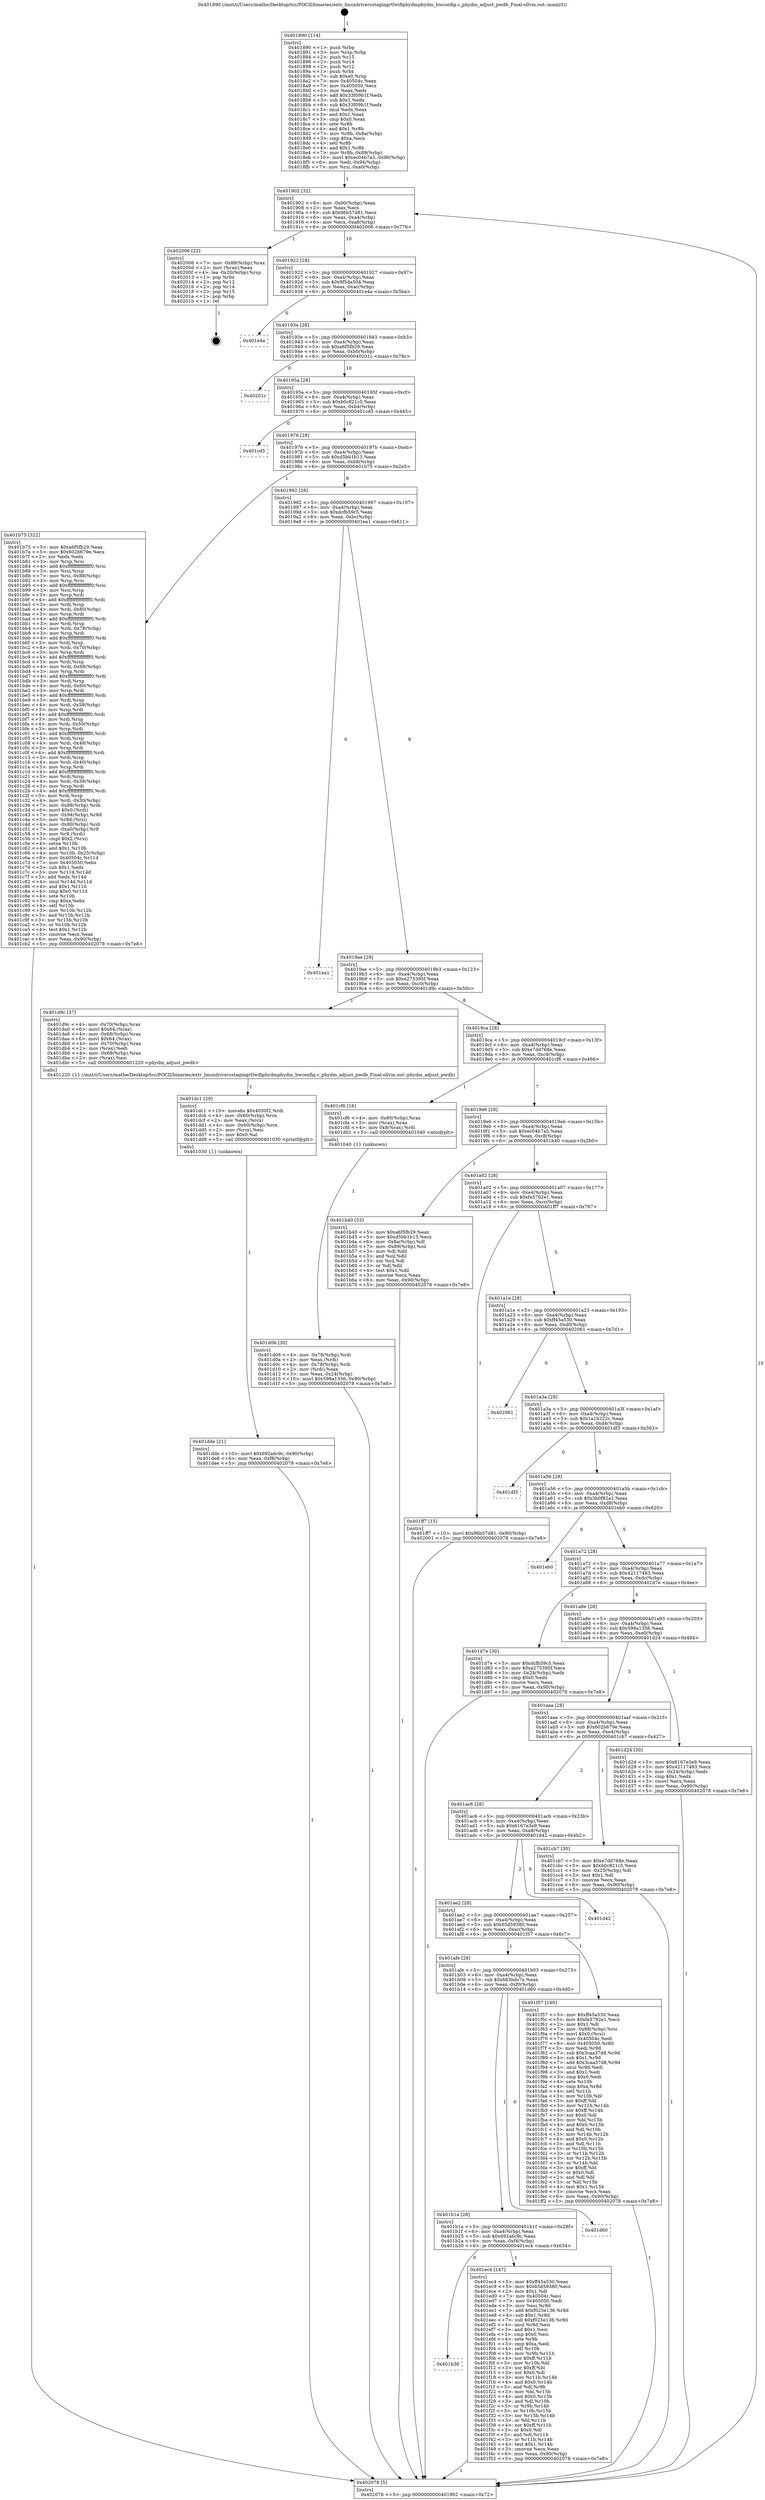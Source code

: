 digraph "0x401890" {
  label = "0x401890 (/mnt/c/Users/mathe/Desktop/tcc/POCII/binaries/extr_linuxdriversstagingrtlwifiphydmphydm_hwconfig.c_phydm_adjust_pwdb_Final-ollvm.out::main(0))"
  labelloc = "t"
  node[shape=record]

  Entry [label="",width=0.3,height=0.3,shape=circle,fillcolor=black,style=filled]
  "0x401902" [label="{
     0x401902 [32]\l
     | [instrs]\l
     &nbsp;&nbsp;0x401902 \<+6\>: mov -0x90(%rbp),%eax\l
     &nbsp;&nbsp;0x401908 \<+2\>: mov %eax,%ecx\l
     &nbsp;&nbsp;0x40190a \<+6\>: sub $0x96b57d81,%ecx\l
     &nbsp;&nbsp;0x401910 \<+6\>: mov %eax,-0xa4(%rbp)\l
     &nbsp;&nbsp;0x401916 \<+6\>: mov %ecx,-0xa8(%rbp)\l
     &nbsp;&nbsp;0x40191c \<+6\>: je 0000000000402006 \<main+0x776\>\l
  }"]
  "0x402006" [label="{
     0x402006 [22]\l
     | [instrs]\l
     &nbsp;&nbsp;0x402006 \<+7\>: mov -0x88(%rbp),%rax\l
     &nbsp;&nbsp;0x40200d \<+2\>: mov (%rax),%eax\l
     &nbsp;&nbsp;0x40200f \<+4\>: lea -0x20(%rbp),%rsp\l
     &nbsp;&nbsp;0x402013 \<+1\>: pop %rbx\l
     &nbsp;&nbsp;0x402014 \<+2\>: pop %r12\l
     &nbsp;&nbsp;0x402016 \<+2\>: pop %r14\l
     &nbsp;&nbsp;0x402018 \<+2\>: pop %r15\l
     &nbsp;&nbsp;0x40201a \<+1\>: pop %rbp\l
     &nbsp;&nbsp;0x40201b \<+1\>: ret\l
  }"]
  "0x401922" [label="{
     0x401922 [28]\l
     | [instrs]\l
     &nbsp;&nbsp;0x401922 \<+5\>: jmp 0000000000401927 \<main+0x97\>\l
     &nbsp;&nbsp;0x401927 \<+6\>: mov -0xa4(%rbp),%eax\l
     &nbsp;&nbsp;0x40192d \<+5\>: sub $0x9f5da504,%eax\l
     &nbsp;&nbsp;0x401932 \<+6\>: mov %eax,-0xac(%rbp)\l
     &nbsp;&nbsp;0x401938 \<+6\>: je 0000000000401e4a \<main+0x5ba\>\l
  }"]
  Exit [label="",width=0.3,height=0.3,shape=circle,fillcolor=black,style=filled,peripheries=2]
  "0x401e4a" [label="{
     0x401e4a\l
  }", style=dashed]
  "0x40193e" [label="{
     0x40193e [28]\l
     | [instrs]\l
     &nbsp;&nbsp;0x40193e \<+5\>: jmp 0000000000401943 \<main+0xb3\>\l
     &nbsp;&nbsp;0x401943 \<+6\>: mov -0xa4(%rbp),%eax\l
     &nbsp;&nbsp;0x401949 \<+5\>: sub $0xa6f5fb29,%eax\l
     &nbsp;&nbsp;0x40194e \<+6\>: mov %eax,-0xb0(%rbp)\l
     &nbsp;&nbsp;0x401954 \<+6\>: je 000000000040201c \<main+0x78c\>\l
  }"]
  "0x401b36" [label="{
     0x401b36\l
  }", style=dashed]
  "0x40201c" [label="{
     0x40201c\l
  }", style=dashed]
  "0x40195a" [label="{
     0x40195a [28]\l
     | [instrs]\l
     &nbsp;&nbsp;0x40195a \<+5\>: jmp 000000000040195f \<main+0xcf\>\l
     &nbsp;&nbsp;0x40195f \<+6\>: mov -0xa4(%rbp),%eax\l
     &nbsp;&nbsp;0x401965 \<+5\>: sub $0xb0c821c5,%eax\l
     &nbsp;&nbsp;0x40196a \<+6\>: mov %eax,-0xb4(%rbp)\l
     &nbsp;&nbsp;0x401970 \<+6\>: je 0000000000401cd5 \<main+0x445\>\l
  }"]
  "0x401ec4" [label="{
     0x401ec4 [147]\l
     | [instrs]\l
     &nbsp;&nbsp;0x401ec4 \<+5\>: mov $0xff45a530,%eax\l
     &nbsp;&nbsp;0x401ec9 \<+5\>: mov $0x65d59380,%ecx\l
     &nbsp;&nbsp;0x401ece \<+2\>: mov $0x1,%dl\l
     &nbsp;&nbsp;0x401ed0 \<+7\>: mov 0x40504c,%esi\l
     &nbsp;&nbsp;0x401ed7 \<+7\>: mov 0x405050,%edi\l
     &nbsp;&nbsp;0x401ede \<+3\>: mov %esi,%r8d\l
     &nbsp;&nbsp;0x401ee1 \<+7\>: add $0xf025e136,%r8d\l
     &nbsp;&nbsp;0x401ee8 \<+4\>: sub $0x1,%r8d\l
     &nbsp;&nbsp;0x401eec \<+7\>: sub $0xf025e136,%r8d\l
     &nbsp;&nbsp;0x401ef3 \<+4\>: imul %r8d,%esi\l
     &nbsp;&nbsp;0x401ef7 \<+3\>: and $0x1,%esi\l
     &nbsp;&nbsp;0x401efa \<+3\>: cmp $0x0,%esi\l
     &nbsp;&nbsp;0x401efd \<+4\>: sete %r9b\l
     &nbsp;&nbsp;0x401f01 \<+3\>: cmp $0xa,%edi\l
     &nbsp;&nbsp;0x401f04 \<+4\>: setl %r10b\l
     &nbsp;&nbsp;0x401f08 \<+3\>: mov %r9b,%r11b\l
     &nbsp;&nbsp;0x401f0b \<+4\>: xor $0xff,%r11b\l
     &nbsp;&nbsp;0x401f0f \<+3\>: mov %r10b,%bl\l
     &nbsp;&nbsp;0x401f12 \<+3\>: xor $0xff,%bl\l
     &nbsp;&nbsp;0x401f15 \<+3\>: xor $0x0,%dl\l
     &nbsp;&nbsp;0x401f18 \<+3\>: mov %r11b,%r14b\l
     &nbsp;&nbsp;0x401f1b \<+4\>: and $0x0,%r14b\l
     &nbsp;&nbsp;0x401f1f \<+3\>: and %dl,%r9b\l
     &nbsp;&nbsp;0x401f22 \<+3\>: mov %bl,%r15b\l
     &nbsp;&nbsp;0x401f25 \<+4\>: and $0x0,%r15b\l
     &nbsp;&nbsp;0x401f29 \<+3\>: and %dl,%r10b\l
     &nbsp;&nbsp;0x401f2c \<+3\>: or %r9b,%r14b\l
     &nbsp;&nbsp;0x401f2f \<+3\>: or %r10b,%r15b\l
     &nbsp;&nbsp;0x401f32 \<+3\>: xor %r15b,%r14b\l
     &nbsp;&nbsp;0x401f35 \<+3\>: or %bl,%r11b\l
     &nbsp;&nbsp;0x401f38 \<+4\>: xor $0xff,%r11b\l
     &nbsp;&nbsp;0x401f3c \<+3\>: or $0x0,%dl\l
     &nbsp;&nbsp;0x401f3f \<+3\>: and %dl,%r11b\l
     &nbsp;&nbsp;0x401f42 \<+3\>: or %r11b,%r14b\l
     &nbsp;&nbsp;0x401f45 \<+4\>: test $0x1,%r14b\l
     &nbsp;&nbsp;0x401f49 \<+3\>: cmovne %ecx,%eax\l
     &nbsp;&nbsp;0x401f4c \<+6\>: mov %eax,-0x90(%rbp)\l
     &nbsp;&nbsp;0x401f52 \<+5\>: jmp 0000000000402078 \<main+0x7e8\>\l
  }"]
  "0x401cd5" [label="{
     0x401cd5\l
  }", style=dashed]
  "0x401976" [label="{
     0x401976 [28]\l
     | [instrs]\l
     &nbsp;&nbsp;0x401976 \<+5\>: jmp 000000000040197b \<main+0xeb\>\l
     &nbsp;&nbsp;0x40197b \<+6\>: mov -0xa4(%rbp),%eax\l
     &nbsp;&nbsp;0x401981 \<+5\>: sub $0xd5bb1b13,%eax\l
     &nbsp;&nbsp;0x401986 \<+6\>: mov %eax,-0xb8(%rbp)\l
     &nbsp;&nbsp;0x40198c \<+6\>: je 0000000000401b75 \<main+0x2e5\>\l
  }"]
  "0x401b1a" [label="{
     0x401b1a [28]\l
     | [instrs]\l
     &nbsp;&nbsp;0x401b1a \<+5\>: jmp 0000000000401b1f \<main+0x28f\>\l
     &nbsp;&nbsp;0x401b1f \<+6\>: mov -0xa4(%rbp),%eax\l
     &nbsp;&nbsp;0x401b25 \<+5\>: sub $0x692a6c9c,%eax\l
     &nbsp;&nbsp;0x401b2a \<+6\>: mov %eax,-0xf4(%rbp)\l
     &nbsp;&nbsp;0x401b30 \<+6\>: je 0000000000401ec4 \<main+0x634\>\l
  }"]
  "0x401b75" [label="{
     0x401b75 [322]\l
     | [instrs]\l
     &nbsp;&nbsp;0x401b75 \<+5\>: mov $0xa6f5fb29,%eax\l
     &nbsp;&nbsp;0x401b7a \<+5\>: mov $0x602b679e,%ecx\l
     &nbsp;&nbsp;0x401b7f \<+2\>: xor %edx,%edx\l
     &nbsp;&nbsp;0x401b81 \<+3\>: mov %rsp,%rsi\l
     &nbsp;&nbsp;0x401b84 \<+4\>: add $0xfffffffffffffff0,%rsi\l
     &nbsp;&nbsp;0x401b88 \<+3\>: mov %rsi,%rsp\l
     &nbsp;&nbsp;0x401b8b \<+7\>: mov %rsi,-0x88(%rbp)\l
     &nbsp;&nbsp;0x401b92 \<+3\>: mov %rsp,%rsi\l
     &nbsp;&nbsp;0x401b95 \<+4\>: add $0xfffffffffffffff0,%rsi\l
     &nbsp;&nbsp;0x401b99 \<+3\>: mov %rsi,%rsp\l
     &nbsp;&nbsp;0x401b9c \<+3\>: mov %rsp,%rdi\l
     &nbsp;&nbsp;0x401b9f \<+4\>: add $0xfffffffffffffff0,%rdi\l
     &nbsp;&nbsp;0x401ba3 \<+3\>: mov %rdi,%rsp\l
     &nbsp;&nbsp;0x401ba6 \<+4\>: mov %rdi,-0x80(%rbp)\l
     &nbsp;&nbsp;0x401baa \<+3\>: mov %rsp,%rdi\l
     &nbsp;&nbsp;0x401bad \<+4\>: add $0xfffffffffffffff0,%rdi\l
     &nbsp;&nbsp;0x401bb1 \<+3\>: mov %rdi,%rsp\l
     &nbsp;&nbsp;0x401bb4 \<+4\>: mov %rdi,-0x78(%rbp)\l
     &nbsp;&nbsp;0x401bb8 \<+3\>: mov %rsp,%rdi\l
     &nbsp;&nbsp;0x401bbb \<+4\>: add $0xfffffffffffffff0,%rdi\l
     &nbsp;&nbsp;0x401bbf \<+3\>: mov %rdi,%rsp\l
     &nbsp;&nbsp;0x401bc2 \<+4\>: mov %rdi,-0x70(%rbp)\l
     &nbsp;&nbsp;0x401bc6 \<+3\>: mov %rsp,%rdi\l
     &nbsp;&nbsp;0x401bc9 \<+4\>: add $0xfffffffffffffff0,%rdi\l
     &nbsp;&nbsp;0x401bcd \<+3\>: mov %rdi,%rsp\l
     &nbsp;&nbsp;0x401bd0 \<+4\>: mov %rdi,-0x68(%rbp)\l
     &nbsp;&nbsp;0x401bd4 \<+3\>: mov %rsp,%rdi\l
     &nbsp;&nbsp;0x401bd7 \<+4\>: add $0xfffffffffffffff0,%rdi\l
     &nbsp;&nbsp;0x401bdb \<+3\>: mov %rdi,%rsp\l
     &nbsp;&nbsp;0x401bde \<+4\>: mov %rdi,-0x60(%rbp)\l
     &nbsp;&nbsp;0x401be2 \<+3\>: mov %rsp,%rdi\l
     &nbsp;&nbsp;0x401be5 \<+4\>: add $0xfffffffffffffff0,%rdi\l
     &nbsp;&nbsp;0x401be9 \<+3\>: mov %rdi,%rsp\l
     &nbsp;&nbsp;0x401bec \<+4\>: mov %rdi,-0x58(%rbp)\l
     &nbsp;&nbsp;0x401bf0 \<+3\>: mov %rsp,%rdi\l
     &nbsp;&nbsp;0x401bf3 \<+4\>: add $0xfffffffffffffff0,%rdi\l
     &nbsp;&nbsp;0x401bf7 \<+3\>: mov %rdi,%rsp\l
     &nbsp;&nbsp;0x401bfa \<+4\>: mov %rdi,-0x50(%rbp)\l
     &nbsp;&nbsp;0x401bfe \<+3\>: mov %rsp,%rdi\l
     &nbsp;&nbsp;0x401c01 \<+4\>: add $0xfffffffffffffff0,%rdi\l
     &nbsp;&nbsp;0x401c05 \<+3\>: mov %rdi,%rsp\l
     &nbsp;&nbsp;0x401c08 \<+4\>: mov %rdi,-0x48(%rbp)\l
     &nbsp;&nbsp;0x401c0c \<+3\>: mov %rsp,%rdi\l
     &nbsp;&nbsp;0x401c0f \<+4\>: add $0xfffffffffffffff0,%rdi\l
     &nbsp;&nbsp;0x401c13 \<+3\>: mov %rdi,%rsp\l
     &nbsp;&nbsp;0x401c16 \<+4\>: mov %rdi,-0x40(%rbp)\l
     &nbsp;&nbsp;0x401c1a \<+3\>: mov %rsp,%rdi\l
     &nbsp;&nbsp;0x401c1d \<+4\>: add $0xfffffffffffffff0,%rdi\l
     &nbsp;&nbsp;0x401c21 \<+3\>: mov %rdi,%rsp\l
     &nbsp;&nbsp;0x401c24 \<+4\>: mov %rdi,-0x38(%rbp)\l
     &nbsp;&nbsp;0x401c28 \<+3\>: mov %rsp,%rdi\l
     &nbsp;&nbsp;0x401c2b \<+4\>: add $0xfffffffffffffff0,%rdi\l
     &nbsp;&nbsp;0x401c2f \<+3\>: mov %rdi,%rsp\l
     &nbsp;&nbsp;0x401c32 \<+4\>: mov %rdi,-0x30(%rbp)\l
     &nbsp;&nbsp;0x401c36 \<+7\>: mov -0x88(%rbp),%rdi\l
     &nbsp;&nbsp;0x401c3d \<+6\>: movl $0x0,(%rdi)\l
     &nbsp;&nbsp;0x401c43 \<+7\>: mov -0x94(%rbp),%r8d\l
     &nbsp;&nbsp;0x401c4a \<+3\>: mov %r8d,(%rsi)\l
     &nbsp;&nbsp;0x401c4d \<+4\>: mov -0x80(%rbp),%rdi\l
     &nbsp;&nbsp;0x401c51 \<+7\>: mov -0xa0(%rbp),%r9\l
     &nbsp;&nbsp;0x401c58 \<+3\>: mov %r9,(%rdi)\l
     &nbsp;&nbsp;0x401c5b \<+3\>: cmpl $0x2,(%rsi)\l
     &nbsp;&nbsp;0x401c5e \<+4\>: setne %r10b\l
     &nbsp;&nbsp;0x401c62 \<+4\>: and $0x1,%r10b\l
     &nbsp;&nbsp;0x401c66 \<+4\>: mov %r10b,-0x25(%rbp)\l
     &nbsp;&nbsp;0x401c6a \<+8\>: mov 0x40504c,%r11d\l
     &nbsp;&nbsp;0x401c72 \<+7\>: mov 0x405050,%ebx\l
     &nbsp;&nbsp;0x401c79 \<+3\>: sub $0x1,%edx\l
     &nbsp;&nbsp;0x401c7c \<+3\>: mov %r11d,%r14d\l
     &nbsp;&nbsp;0x401c7f \<+3\>: add %edx,%r14d\l
     &nbsp;&nbsp;0x401c82 \<+4\>: imul %r14d,%r11d\l
     &nbsp;&nbsp;0x401c86 \<+4\>: and $0x1,%r11d\l
     &nbsp;&nbsp;0x401c8a \<+4\>: cmp $0x0,%r11d\l
     &nbsp;&nbsp;0x401c8e \<+4\>: sete %r10b\l
     &nbsp;&nbsp;0x401c92 \<+3\>: cmp $0xa,%ebx\l
     &nbsp;&nbsp;0x401c95 \<+4\>: setl %r15b\l
     &nbsp;&nbsp;0x401c99 \<+3\>: mov %r10b,%r12b\l
     &nbsp;&nbsp;0x401c9c \<+3\>: and %r15b,%r12b\l
     &nbsp;&nbsp;0x401c9f \<+3\>: xor %r15b,%r10b\l
     &nbsp;&nbsp;0x401ca2 \<+3\>: or %r10b,%r12b\l
     &nbsp;&nbsp;0x401ca5 \<+4\>: test $0x1,%r12b\l
     &nbsp;&nbsp;0x401ca9 \<+3\>: cmovne %ecx,%eax\l
     &nbsp;&nbsp;0x401cac \<+6\>: mov %eax,-0x90(%rbp)\l
     &nbsp;&nbsp;0x401cb2 \<+5\>: jmp 0000000000402078 \<main+0x7e8\>\l
  }"]
  "0x401992" [label="{
     0x401992 [28]\l
     | [instrs]\l
     &nbsp;&nbsp;0x401992 \<+5\>: jmp 0000000000401997 \<main+0x107\>\l
     &nbsp;&nbsp;0x401997 \<+6\>: mov -0xa4(%rbp),%eax\l
     &nbsp;&nbsp;0x40199d \<+5\>: sub $0xdcfb59c5,%eax\l
     &nbsp;&nbsp;0x4019a2 \<+6\>: mov %eax,-0xbc(%rbp)\l
     &nbsp;&nbsp;0x4019a8 \<+6\>: je 0000000000401ea1 \<main+0x611\>\l
  }"]
  "0x401d60" [label="{
     0x401d60\l
  }", style=dashed]
  "0x401ea1" [label="{
     0x401ea1\l
  }", style=dashed]
  "0x4019ae" [label="{
     0x4019ae [28]\l
     | [instrs]\l
     &nbsp;&nbsp;0x4019ae \<+5\>: jmp 00000000004019b3 \<main+0x123\>\l
     &nbsp;&nbsp;0x4019b3 \<+6\>: mov -0xa4(%rbp),%eax\l
     &nbsp;&nbsp;0x4019b9 \<+5\>: sub $0xe275395f,%eax\l
     &nbsp;&nbsp;0x4019be \<+6\>: mov %eax,-0xc0(%rbp)\l
     &nbsp;&nbsp;0x4019c4 \<+6\>: je 0000000000401d9c \<main+0x50c\>\l
  }"]
  "0x401afe" [label="{
     0x401afe [28]\l
     | [instrs]\l
     &nbsp;&nbsp;0x401afe \<+5\>: jmp 0000000000401b03 \<main+0x273\>\l
     &nbsp;&nbsp;0x401b03 \<+6\>: mov -0xa4(%rbp),%eax\l
     &nbsp;&nbsp;0x401b09 \<+5\>: sub $0x683bdc7e,%eax\l
     &nbsp;&nbsp;0x401b0e \<+6\>: mov %eax,-0xf0(%rbp)\l
     &nbsp;&nbsp;0x401b14 \<+6\>: je 0000000000401d60 \<main+0x4d0\>\l
  }"]
  "0x401d9c" [label="{
     0x401d9c [37]\l
     | [instrs]\l
     &nbsp;&nbsp;0x401d9c \<+4\>: mov -0x70(%rbp),%rax\l
     &nbsp;&nbsp;0x401da0 \<+6\>: movl $0x64,(%rax)\l
     &nbsp;&nbsp;0x401da6 \<+4\>: mov -0x68(%rbp),%rax\l
     &nbsp;&nbsp;0x401daa \<+6\>: movl $0x64,(%rax)\l
     &nbsp;&nbsp;0x401db0 \<+4\>: mov -0x70(%rbp),%rax\l
     &nbsp;&nbsp;0x401db4 \<+2\>: mov (%rax),%edi\l
     &nbsp;&nbsp;0x401db6 \<+4\>: mov -0x68(%rbp),%rax\l
     &nbsp;&nbsp;0x401dba \<+2\>: mov (%rax),%esi\l
     &nbsp;&nbsp;0x401dbc \<+5\>: call 0000000000401220 \<phydm_adjust_pwdb\>\l
     | [calls]\l
     &nbsp;&nbsp;0x401220 \{1\} (/mnt/c/Users/mathe/Desktop/tcc/POCII/binaries/extr_linuxdriversstagingrtlwifiphydmphydm_hwconfig.c_phydm_adjust_pwdb_Final-ollvm.out::phydm_adjust_pwdb)\l
  }"]
  "0x4019ca" [label="{
     0x4019ca [28]\l
     | [instrs]\l
     &nbsp;&nbsp;0x4019ca \<+5\>: jmp 00000000004019cf \<main+0x13f\>\l
     &nbsp;&nbsp;0x4019cf \<+6\>: mov -0xa4(%rbp),%eax\l
     &nbsp;&nbsp;0x4019d5 \<+5\>: sub $0xe7dd768e,%eax\l
     &nbsp;&nbsp;0x4019da \<+6\>: mov %eax,-0xc4(%rbp)\l
     &nbsp;&nbsp;0x4019e0 \<+6\>: je 0000000000401cf6 \<main+0x466\>\l
  }"]
  "0x401f57" [label="{
     0x401f57 [160]\l
     | [instrs]\l
     &nbsp;&nbsp;0x401f57 \<+5\>: mov $0xff45a530,%eax\l
     &nbsp;&nbsp;0x401f5c \<+5\>: mov $0xfa5792e1,%ecx\l
     &nbsp;&nbsp;0x401f61 \<+2\>: mov $0x1,%dl\l
     &nbsp;&nbsp;0x401f63 \<+7\>: mov -0x88(%rbp),%rsi\l
     &nbsp;&nbsp;0x401f6a \<+6\>: movl $0x0,(%rsi)\l
     &nbsp;&nbsp;0x401f70 \<+7\>: mov 0x40504c,%edi\l
     &nbsp;&nbsp;0x401f77 \<+8\>: mov 0x405050,%r8d\l
     &nbsp;&nbsp;0x401f7f \<+3\>: mov %edi,%r9d\l
     &nbsp;&nbsp;0x401f82 \<+7\>: sub $0x3caa37d8,%r9d\l
     &nbsp;&nbsp;0x401f89 \<+4\>: sub $0x1,%r9d\l
     &nbsp;&nbsp;0x401f8d \<+7\>: add $0x3caa37d8,%r9d\l
     &nbsp;&nbsp;0x401f94 \<+4\>: imul %r9d,%edi\l
     &nbsp;&nbsp;0x401f98 \<+3\>: and $0x1,%edi\l
     &nbsp;&nbsp;0x401f9b \<+3\>: cmp $0x0,%edi\l
     &nbsp;&nbsp;0x401f9e \<+4\>: sete %r10b\l
     &nbsp;&nbsp;0x401fa2 \<+4\>: cmp $0xa,%r8d\l
     &nbsp;&nbsp;0x401fa6 \<+4\>: setl %r11b\l
     &nbsp;&nbsp;0x401faa \<+3\>: mov %r10b,%bl\l
     &nbsp;&nbsp;0x401fad \<+3\>: xor $0xff,%bl\l
     &nbsp;&nbsp;0x401fb0 \<+3\>: mov %r11b,%r14b\l
     &nbsp;&nbsp;0x401fb3 \<+4\>: xor $0xff,%r14b\l
     &nbsp;&nbsp;0x401fb7 \<+3\>: xor $0x0,%dl\l
     &nbsp;&nbsp;0x401fba \<+3\>: mov %bl,%r15b\l
     &nbsp;&nbsp;0x401fbd \<+4\>: and $0x0,%r15b\l
     &nbsp;&nbsp;0x401fc1 \<+3\>: and %dl,%r10b\l
     &nbsp;&nbsp;0x401fc4 \<+3\>: mov %r14b,%r12b\l
     &nbsp;&nbsp;0x401fc7 \<+4\>: and $0x0,%r12b\l
     &nbsp;&nbsp;0x401fcb \<+3\>: and %dl,%r11b\l
     &nbsp;&nbsp;0x401fce \<+3\>: or %r10b,%r15b\l
     &nbsp;&nbsp;0x401fd1 \<+3\>: or %r11b,%r12b\l
     &nbsp;&nbsp;0x401fd4 \<+3\>: xor %r12b,%r15b\l
     &nbsp;&nbsp;0x401fd7 \<+3\>: or %r14b,%bl\l
     &nbsp;&nbsp;0x401fda \<+3\>: xor $0xff,%bl\l
     &nbsp;&nbsp;0x401fdd \<+3\>: or $0x0,%dl\l
     &nbsp;&nbsp;0x401fe0 \<+2\>: and %dl,%bl\l
     &nbsp;&nbsp;0x401fe2 \<+3\>: or %bl,%r15b\l
     &nbsp;&nbsp;0x401fe5 \<+4\>: test $0x1,%r15b\l
     &nbsp;&nbsp;0x401fe9 \<+3\>: cmovne %ecx,%eax\l
     &nbsp;&nbsp;0x401fec \<+6\>: mov %eax,-0x90(%rbp)\l
     &nbsp;&nbsp;0x401ff2 \<+5\>: jmp 0000000000402078 \<main+0x7e8\>\l
  }"]
  "0x401cf6" [label="{
     0x401cf6 [16]\l
     | [instrs]\l
     &nbsp;&nbsp;0x401cf6 \<+4\>: mov -0x80(%rbp),%rax\l
     &nbsp;&nbsp;0x401cfa \<+3\>: mov (%rax),%rax\l
     &nbsp;&nbsp;0x401cfd \<+4\>: mov 0x8(%rax),%rdi\l
     &nbsp;&nbsp;0x401d01 \<+5\>: call 0000000000401040 \<atoi@plt\>\l
     | [calls]\l
     &nbsp;&nbsp;0x401040 \{1\} (unknown)\l
  }"]
  "0x4019e6" [label="{
     0x4019e6 [28]\l
     | [instrs]\l
     &nbsp;&nbsp;0x4019e6 \<+5\>: jmp 00000000004019eb \<main+0x15b\>\l
     &nbsp;&nbsp;0x4019eb \<+6\>: mov -0xa4(%rbp),%eax\l
     &nbsp;&nbsp;0x4019f1 \<+5\>: sub $0xec04b7a5,%eax\l
     &nbsp;&nbsp;0x4019f6 \<+6\>: mov %eax,-0xc8(%rbp)\l
     &nbsp;&nbsp;0x4019fc \<+6\>: je 0000000000401b40 \<main+0x2b0\>\l
  }"]
  "0x401ae2" [label="{
     0x401ae2 [28]\l
     | [instrs]\l
     &nbsp;&nbsp;0x401ae2 \<+5\>: jmp 0000000000401ae7 \<main+0x257\>\l
     &nbsp;&nbsp;0x401ae7 \<+6\>: mov -0xa4(%rbp),%eax\l
     &nbsp;&nbsp;0x401aed \<+5\>: sub $0x65d59380,%eax\l
     &nbsp;&nbsp;0x401af2 \<+6\>: mov %eax,-0xec(%rbp)\l
     &nbsp;&nbsp;0x401af8 \<+6\>: je 0000000000401f57 \<main+0x6c7\>\l
  }"]
  "0x401b40" [label="{
     0x401b40 [53]\l
     | [instrs]\l
     &nbsp;&nbsp;0x401b40 \<+5\>: mov $0xa6f5fb29,%eax\l
     &nbsp;&nbsp;0x401b45 \<+5\>: mov $0xd5bb1b13,%ecx\l
     &nbsp;&nbsp;0x401b4a \<+6\>: mov -0x8a(%rbp),%dl\l
     &nbsp;&nbsp;0x401b50 \<+7\>: mov -0x89(%rbp),%sil\l
     &nbsp;&nbsp;0x401b57 \<+3\>: mov %dl,%dil\l
     &nbsp;&nbsp;0x401b5a \<+3\>: and %sil,%dil\l
     &nbsp;&nbsp;0x401b5d \<+3\>: xor %sil,%dl\l
     &nbsp;&nbsp;0x401b60 \<+3\>: or %dl,%dil\l
     &nbsp;&nbsp;0x401b63 \<+4\>: test $0x1,%dil\l
     &nbsp;&nbsp;0x401b67 \<+3\>: cmovne %ecx,%eax\l
     &nbsp;&nbsp;0x401b6a \<+6\>: mov %eax,-0x90(%rbp)\l
     &nbsp;&nbsp;0x401b70 \<+5\>: jmp 0000000000402078 \<main+0x7e8\>\l
  }"]
  "0x401a02" [label="{
     0x401a02 [28]\l
     | [instrs]\l
     &nbsp;&nbsp;0x401a02 \<+5\>: jmp 0000000000401a07 \<main+0x177\>\l
     &nbsp;&nbsp;0x401a07 \<+6\>: mov -0xa4(%rbp),%eax\l
     &nbsp;&nbsp;0x401a0d \<+5\>: sub $0xfa5792e1,%eax\l
     &nbsp;&nbsp;0x401a12 \<+6\>: mov %eax,-0xcc(%rbp)\l
     &nbsp;&nbsp;0x401a18 \<+6\>: je 0000000000401ff7 \<main+0x767\>\l
  }"]
  "0x402078" [label="{
     0x402078 [5]\l
     | [instrs]\l
     &nbsp;&nbsp;0x402078 \<+5\>: jmp 0000000000401902 \<main+0x72\>\l
  }"]
  "0x401890" [label="{
     0x401890 [114]\l
     | [instrs]\l
     &nbsp;&nbsp;0x401890 \<+1\>: push %rbp\l
     &nbsp;&nbsp;0x401891 \<+3\>: mov %rsp,%rbp\l
     &nbsp;&nbsp;0x401894 \<+2\>: push %r15\l
     &nbsp;&nbsp;0x401896 \<+2\>: push %r14\l
     &nbsp;&nbsp;0x401898 \<+2\>: push %r12\l
     &nbsp;&nbsp;0x40189a \<+1\>: push %rbx\l
     &nbsp;&nbsp;0x40189b \<+7\>: sub $0xe0,%rsp\l
     &nbsp;&nbsp;0x4018a2 \<+7\>: mov 0x40504c,%eax\l
     &nbsp;&nbsp;0x4018a9 \<+7\>: mov 0x405050,%ecx\l
     &nbsp;&nbsp;0x4018b0 \<+2\>: mov %eax,%edx\l
     &nbsp;&nbsp;0x4018b2 \<+6\>: add $0x33f09b1f,%edx\l
     &nbsp;&nbsp;0x4018b8 \<+3\>: sub $0x1,%edx\l
     &nbsp;&nbsp;0x4018bb \<+6\>: sub $0x33f09b1f,%edx\l
     &nbsp;&nbsp;0x4018c1 \<+3\>: imul %edx,%eax\l
     &nbsp;&nbsp;0x4018c4 \<+3\>: and $0x1,%eax\l
     &nbsp;&nbsp;0x4018c7 \<+3\>: cmp $0x0,%eax\l
     &nbsp;&nbsp;0x4018ca \<+4\>: sete %r8b\l
     &nbsp;&nbsp;0x4018ce \<+4\>: and $0x1,%r8b\l
     &nbsp;&nbsp;0x4018d2 \<+7\>: mov %r8b,-0x8a(%rbp)\l
     &nbsp;&nbsp;0x4018d9 \<+3\>: cmp $0xa,%ecx\l
     &nbsp;&nbsp;0x4018dc \<+4\>: setl %r8b\l
     &nbsp;&nbsp;0x4018e0 \<+4\>: and $0x1,%r8b\l
     &nbsp;&nbsp;0x4018e4 \<+7\>: mov %r8b,-0x89(%rbp)\l
     &nbsp;&nbsp;0x4018eb \<+10\>: movl $0xec04b7a5,-0x90(%rbp)\l
     &nbsp;&nbsp;0x4018f5 \<+6\>: mov %edi,-0x94(%rbp)\l
     &nbsp;&nbsp;0x4018fb \<+7\>: mov %rsi,-0xa0(%rbp)\l
  }"]
  "0x401d42" [label="{
     0x401d42\l
  }", style=dashed]
  "0x401dde" [label="{
     0x401dde [21]\l
     | [instrs]\l
     &nbsp;&nbsp;0x401dde \<+10\>: movl $0x692a6c9c,-0x90(%rbp)\l
     &nbsp;&nbsp;0x401de8 \<+6\>: mov %eax,-0xf8(%rbp)\l
     &nbsp;&nbsp;0x401dee \<+5\>: jmp 0000000000402078 \<main+0x7e8\>\l
  }"]
  "0x401ff7" [label="{
     0x401ff7 [15]\l
     | [instrs]\l
     &nbsp;&nbsp;0x401ff7 \<+10\>: movl $0x96b57d81,-0x90(%rbp)\l
     &nbsp;&nbsp;0x402001 \<+5\>: jmp 0000000000402078 \<main+0x7e8\>\l
  }"]
  "0x401a1e" [label="{
     0x401a1e [28]\l
     | [instrs]\l
     &nbsp;&nbsp;0x401a1e \<+5\>: jmp 0000000000401a23 \<main+0x193\>\l
     &nbsp;&nbsp;0x401a23 \<+6\>: mov -0xa4(%rbp),%eax\l
     &nbsp;&nbsp;0x401a29 \<+5\>: sub $0xff45a530,%eax\l
     &nbsp;&nbsp;0x401a2e \<+6\>: mov %eax,-0xd0(%rbp)\l
     &nbsp;&nbsp;0x401a34 \<+6\>: je 0000000000402061 \<main+0x7d1\>\l
  }"]
  "0x401dc1" [label="{
     0x401dc1 [29]\l
     | [instrs]\l
     &nbsp;&nbsp;0x401dc1 \<+10\>: movabs $0x4030f2,%rdi\l
     &nbsp;&nbsp;0x401dcb \<+4\>: mov -0x60(%rbp),%rcx\l
     &nbsp;&nbsp;0x401dcf \<+2\>: mov %eax,(%rcx)\l
     &nbsp;&nbsp;0x401dd1 \<+4\>: mov -0x60(%rbp),%rcx\l
     &nbsp;&nbsp;0x401dd5 \<+2\>: mov (%rcx),%esi\l
     &nbsp;&nbsp;0x401dd7 \<+2\>: mov $0x0,%al\l
     &nbsp;&nbsp;0x401dd9 \<+5\>: call 0000000000401030 \<printf@plt\>\l
     | [calls]\l
     &nbsp;&nbsp;0x401030 \{1\} (unknown)\l
  }"]
  "0x402061" [label="{
     0x402061\l
  }", style=dashed]
  "0x401a3a" [label="{
     0x401a3a [28]\l
     | [instrs]\l
     &nbsp;&nbsp;0x401a3a \<+5\>: jmp 0000000000401a3f \<main+0x1af\>\l
     &nbsp;&nbsp;0x401a3f \<+6\>: mov -0xa4(%rbp),%eax\l
     &nbsp;&nbsp;0x401a45 \<+5\>: sub $0x1a1b222c,%eax\l
     &nbsp;&nbsp;0x401a4a \<+6\>: mov %eax,-0xd4(%rbp)\l
     &nbsp;&nbsp;0x401a50 \<+6\>: je 0000000000401df3 \<main+0x563\>\l
  }"]
  "0x401d06" [label="{
     0x401d06 [30]\l
     | [instrs]\l
     &nbsp;&nbsp;0x401d06 \<+4\>: mov -0x78(%rbp),%rdi\l
     &nbsp;&nbsp;0x401d0a \<+2\>: mov %eax,(%rdi)\l
     &nbsp;&nbsp;0x401d0c \<+4\>: mov -0x78(%rbp),%rdi\l
     &nbsp;&nbsp;0x401d10 \<+2\>: mov (%rdi),%eax\l
     &nbsp;&nbsp;0x401d12 \<+3\>: mov %eax,-0x24(%rbp)\l
     &nbsp;&nbsp;0x401d15 \<+10\>: movl $0x598a1356,-0x90(%rbp)\l
     &nbsp;&nbsp;0x401d1f \<+5\>: jmp 0000000000402078 \<main+0x7e8\>\l
  }"]
  "0x401df3" [label="{
     0x401df3\l
  }", style=dashed]
  "0x401a56" [label="{
     0x401a56 [28]\l
     | [instrs]\l
     &nbsp;&nbsp;0x401a56 \<+5\>: jmp 0000000000401a5b \<main+0x1cb\>\l
     &nbsp;&nbsp;0x401a5b \<+6\>: mov -0xa4(%rbp),%eax\l
     &nbsp;&nbsp;0x401a61 \<+5\>: sub $0x3b0f82a1,%eax\l
     &nbsp;&nbsp;0x401a66 \<+6\>: mov %eax,-0xd8(%rbp)\l
     &nbsp;&nbsp;0x401a6c \<+6\>: je 0000000000401eb0 \<main+0x620\>\l
  }"]
  "0x401ac6" [label="{
     0x401ac6 [28]\l
     | [instrs]\l
     &nbsp;&nbsp;0x401ac6 \<+5\>: jmp 0000000000401acb \<main+0x23b\>\l
     &nbsp;&nbsp;0x401acb \<+6\>: mov -0xa4(%rbp),%eax\l
     &nbsp;&nbsp;0x401ad1 \<+5\>: sub $0x6167e3e9,%eax\l
     &nbsp;&nbsp;0x401ad6 \<+6\>: mov %eax,-0xe8(%rbp)\l
     &nbsp;&nbsp;0x401adc \<+6\>: je 0000000000401d42 \<main+0x4b2\>\l
  }"]
  "0x401eb0" [label="{
     0x401eb0\l
  }", style=dashed]
  "0x401a72" [label="{
     0x401a72 [28]\l
     | [instrs]\l
     &nbsp;&nbsp;0x401a72 \<+5\>: jmp 0000000000401a77 \<main+0x1e7\>\l
     &nbsp;&nbsp;0x401a77 \<+6\>: mov -0xa4(%rbp),%eax\l
     &nbsp;&nbsp;0x401a7d \<+5\>: sub $0x42117463,%eax\l
     &nbsp;&nbsp;0x401a82 \<+6\>: mov %eax,-0xdc(%rbp)\l
     &nbsp;&nbsp;0x401a88 \<+6\>: je 0000000000401d7e \<main+0x4ee\>\l
  }"]
  "0x401cb7" [label="{
     0x401cb7 [30]\l
     | [instrs]\l
     &nbsp;&nbsp;0x401cb7 \<+5\>: mov $0xe7dd768e,%eax\l
     &nbsp;&nbsp;0x401cbc \<+5\>: mov $0xb0c821c5,%ecx\l
     &nbsp;&nbsp;0x401cc1 \<+3\>: mov -0x25(%rbp),%dl\l
     &nbsp;&nbsp;0x401cc4 \<+3\>: test $0x1,%dl\l
     &nbsp;&nbsp;0x401cc7 \<+3\>: cmovne %ecx,%eax\l
     &nbsp;&nbsp;0x401cca \<+6\>: mov %eax,-0x90(%rbp)\l
     &nbsp;&nbsp;0x401cd0 \<+5\>: jmp 0000000000402078 \<main+0x7e8\>\l
  }"]
  "0x401d7e" [label="{
     0x401d7e [30]\l
     | [instrs]\l
     &nbsp;&nbsp;0x401d7e \<+5\>: mov $0xdcfb59c5,%eax\l
     &nbsp;&nbsp;0x401d83 \<+5\>: mov $0xe275395f,%ecx\l
     &nbsp;&nbsp;0x401d88 \<+3\>: mov -0x24(%rbp),%edx\l
     &nbsp;&nbsp;0x401d8b \<+3\>: cmp $0x0,%edx\l
     &nbsp;&nbsp;0x401d8e \<+3\>: cmove %ecx,%eax\l
     &nbsp;&nbsp;0x401d91 \<+6\>: mov %eax,-0x90(%rbp)\l
     &nbsp;&nbsp;0x401d97 \<+5\>: jmp 0000000000402078 \<main+0x7e8\>\l
  }"]
  "0x401a8e" [label="{
     0x401a8e [28]\l
     | [instrs]\l
     &nbsp;&nbsp;0x401a8e \<+5\>: jmp 0000000000401a93 \<main+0x203\>\l
     &nbsp;&nbsp;0x401a93 \<+6\>: mov -0xa4(%rbp),%eax\l
     &nbsp;&nbsp;0x401a99 \<+5\>: sub $0x598a1356,%eax\l
     &nbsp;&nbsp;0x401a9e \<+6\>: mov %eax,-0xe0(%rbp)\l
     &nbsp;&nbsp;0x401aa4 \<+6\>: je 0000000000401d24 \<main+0x494\>\l
  }"]
  "0x401aaa" [label="{
     0x401aaa [28]\l
     | [instrs]\l
     &nbsp;&nbsp;0x401aaa \<+5\>: jmp 0000000000401aaf \<main+0x21f\>\l
     &nbsp;&nbsp;0x401aaf \<+6\>: mov -0xa4(%rbp),%eax\l
     &nbsp;&nbsp;0x401ab5 \<+5\>: sub $0x602b679e,%eax\l
     &nbsp;&nbsp;0x401aba \<+6\>: mov %eax,-0xe4(%rbp)\l
     &nbsp;&nbsp;0x401ac0 \<+6\>: je 0000000000401cb7 \<main+0x427\>\l
  }"]
  "0x401d24" [label="{
     0x401d24 [30]\l
     | [instrs]\l
     &nbsp;&nbsp;0x401d24 \<+5\>: mov $0x6167e3e9,%eax\l
     &nbsp;&nbsp;0x401d29 \<+5\>: mov $0x42117463,%ecx\l
     &nbsp;&nbsp;0x401d2e \<+3\>: mov -0x24(%rbp),%edx\l
     &nbsp;&nbsp;0x401d31 \<+3\>: cmp $0x1,%edx\l
     &nbsp;&nbsp;0x401d34 \<+3\>: cmovl %ecx,%eax\l
     &nbsp;&nbsp;0x401d37 \<+6\>: mov %eax,-0x90(%rbp)\l
     &nbsp;&nbsp;0x401d3d \<+5\>: jmp 0000000000402078 \<main+0x7e8\>\l
  }"]
  Entry -> "0x401890" [label=" 1"]
  "0x401902" -> "0x402006" [label=" 1"]
  "0x401902" -> "0x401922" [label=" 10"]
  "0x402006" -> Exit [label=" 1"]
  "0x401922" -> "0x401e4a" [label=" 0"]
  "0x401922" -> "0x40193e" [label=" 10"]
  "0x401ff7" -> "0x402078" [label=" 1"]
  "0x40193e" -> "0x40201c" [label=" 0"]
  "0x40193e" -> "0x40195a" [label=" 10"]
  "0x401f57" -> "0x402078" [label=" 1"]
  "0x40195a" -> "0x401cd5" [label=" 0"]
  "0x40195a" -> "0x401976" [label=" 10"]
  "0x401ec4" -> "0x402078" [label=" 1"]
  "0x401976" -> "0x401b75" [label=" 1"]
  "0x401976" -> "0x401992" [label=" 9"]
  "0x401b1a" -> "0x401ec4" [label=" 1"]
  "0x401992" -> "0x401ea1" [label=" 0"]
  "0x401992" -> "0x4019ae" [label=" 9"]
  "0x401b1a" -> "0x401b36" [label=" 0"]
  "0x4019ae" -> "0x401d9c" [label=" 1"]
  "0x4019ae" -> "0x4019ca" [label=" 8"]
  "0x401afe" -> "0x401d60" [label=" 0"]
  "0x4019ca" -> "0x401cf6" [label=" 1"]
  "0x4019ca" -> "0x4019e6" [label=" 7"]
  "0x401afe" -> "0x401b1a" [label=" 1"]
  "0x4019e6" -> "0x401b40" [label=" 1"]
  "0x4019e6" -> "0x401a02" [label=" 6"]
  "0x401b40" -> "0x402078" [label=" 1"]
  "0x401890" -> "0x401902" [label=" 1"]
  "0x402078" -> "0x401902" [label=" 10"]
  "0x401ae2" -> "0x401f57" [label=" 1"]
  "0x401b75" -> "0x402078" [label=" 1"]
  "0x401ae2" -> "0x401afe" [label=" 1"]
  "0x401a02" -> "0x401ff7" [label=" 1"]
  "0x401a02" -> "0x401a1e" [label=" 5"]
  "0x401ac6" -> "0x401d42" [label=" 0"]
  "0x401a1e" -> "0x402061" [label=" 0"]
  "0x401a1e" -> "0x401a3a" [label=" 5"]
  "0x401ac6" -> "0x401ae2" [label=" 2"]
  "0x401a3a" -> "0x401df3" [label=" 0"]
  "0x401a3a" -> "0x401a56" [label=" 5"]
  "0x401dde" -> "0x402078" [label=" 1"]
  "0x401a56" -> "0x401eb0" [label=" 0"]
  "0x401a56" -> "0x401a72" [label=" 5"]
  "0x401dc1" -> "0x401dde" [label=" 1"]
  "0x401a72" -> "0x401d7e" [label=" 1"]
  "0x401a72" -> "0x401a8e" [label=" 4"]
  "0x401d9c" -> "0x401dc1" [label=" 1"]
  "0x401a8e" -> "0x401d24" [label=" 1"]
  "0x401a8e" -> "0x401aaa" [label=" 3"]
  "0x401d7e" -> "0x402078" [label=" 1"]
  "0x401aaa" -> "0x401cb7" [label=" 1"]
  "0x401aaa" -> "0x401ac6" [label=" 2"]
  "0x401cb7" -> "0x402078" [label=" 1"]
  "0x401cf6" -> "0x401d06" [label=" 1"]
  "0x401d06" -> "0x402078" [label=" 1"]
  "0x401d24" -> "0x402078" [label=" 1"]
}
